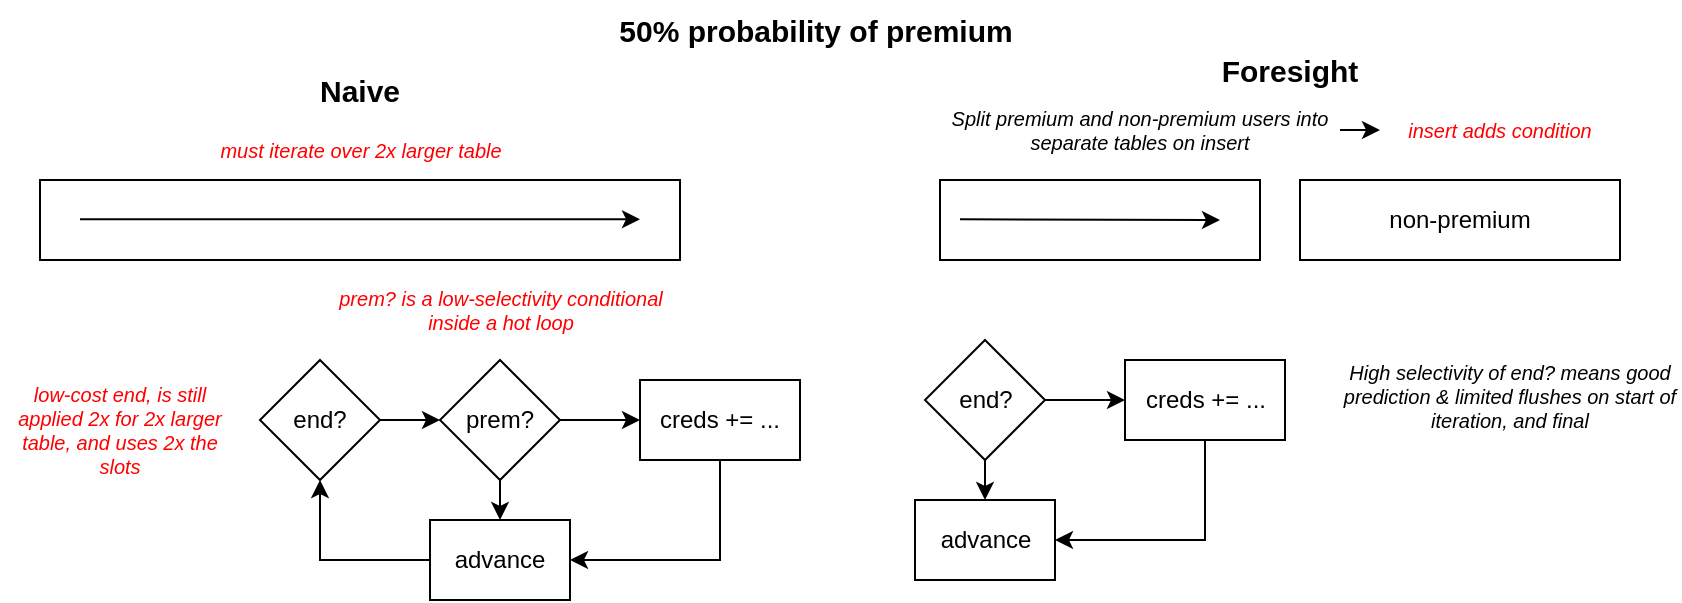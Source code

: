 <mxfile>
    <diagram id="r_-68nzpYaySq9d4Rbtk" name="Page-1">
        <mxGraphModel dx="708" dy="1256" grid="1" gridSize="10" guides="1" tooltips="1" connect="1" arrows="1" fold="1" page="1" pageScale="1" pageWidth="850" pageHeight="1100" math="0" shadow="0">
            <root>
                <mxCell id="0"/>
                <mxCell id="1" parent="0"/>
                <mxCell id="2" value="" style="rounded=0;whiteSpace=wrap;html=1;" vertex="1" parent="1">
                    <mxGeometry x="30" y="100" width="320" height="40" as="geometry"/>
                </mxCell>
                <mxCell id="3" value="non-premium" style="rounded=0;whiteSpace=wrap;html=1;" vertex="1" parent="1">
                    <mxGeometry x="660" y="100" width="160" height="40" as="geometry"/>
                </mxCell>
                <mxCell id="4" value="" style="rounded=0;whiteSpace=wrap;html=1;" vertex="1" parent="1">
                    <mxGeometry x="480" y="100" width="160" height="40" as="geometry"/>
                </mxCell>
                <mxCell id="10" style="edgeStyle=none;html=1;exitX=1;exitY=0.5;exitDx=0;exitDy=0;exitPerimeter=0;entryX=0;entryY=0.5;entryDx=0;entryDy=0;" edge="1" parent="1" source="7" target="8">
                    <mxGeometry relative="1" as="geometry"/>
                </mxCell>
                <mxCell id="12" style="edgeStyle=none;html=1;exitX=0.5;exitY=1;exitDx=0;exitDy=0;exitPerimeter=0;entryX=0.5;entryY=0;entryDx=0;entryDy=0;" edge="1" parent="1" source="7" target="11">
                    <mxGeometry relative="1" as="geometry"/>
                </mxCell>
                <mxCell id="7" value="prem?" style="strokeWidth=1;html=1;shape=mxgraph.flowchart.decision;whiteSpace=wrap;" vertex="1" parent="1">
                    <mxGeometry x="230" y="190" width="60" height="60" as="geometry"/>
                </mxCell>
                <mxCell id="14" style="edgeStyle=orthogonalEdgeStyle;rounded=0;html=1;exitX=0.5;exitY=1;exitDx=0;exitDy=0;entryX=1;entryY=0.5;entryDx=0;entryDy=0;" edge="1" parent="1" source="8" target="11">
                    <mxGeometry relative="1" as="geometry"/>
                </mxCell>
                <mxCell id="8" value="creds += ..." style="rounded=0;whiteSpace=wrap;html=1;strokeWidth=1;" vertex="1" parent="1">
                    <mxGeometry x="330" y="200" width="80" height="40" as="geometry"/>
                </mxCell>
                <mxCell id="20" style="edgeStyle=orthogonalEdgeStyle;rounded=0;html=1;exitX=0;exitY=0.5;exitDx=0;exitDy=0;entryX=0.5;entryY=1;entryDx=0;entryDy=0;entryPerimeter=0;" edge="1" parent="1" source="11" target="18">
                    <mxGeometry relative="1" as="geometry"/>
                </mxCell>
                <mxCell id="11" value="advance" style="rounded=0;whiteSpace=wrap;html=1;strokeWidth=1;" vertex="1" parent="1">
                    <mxGeometry x="225" y="270" width="70" height="40" as="geometry"/>
                </mxCell>
                <mxCell id="19" style="edgeStyle=orthogonalEdgeStyle;rounded=0;html=1;exitX=1;exitY=0.5;exitDx=0;exitDy=0;exitPerimeter=0;entryX=0;entryY=0.5;entryDx=0;entryDy=0;entryPerimeter=0;" edge="1" parent="1" source="18" target="7">
                    <mxGeometry relative="1" as="geometry"/>
                </mxCell>
                <mxCell id="18" value="end?" style="strokeWidth=1;html=1;shape=mxgraph.flowchart.decision;whiteSpace=wrap;" vertex="1" parent="1">
                    <mxGeometry x="140" y="190" width="60" height="60" as="geometry"/>
                </mxCell>
                <mxCell id="21" style="edgeStyle=none;html=1;exitX=1;exitY=0.5;exitDx=0;exitDy=0;exitPerimeter=0;entryX=0;entryY=0.5;entryDx=0;entryDy=0;" edge="1" parent="1" source="23" target="25">
                    <mxGeometry relative="1" as="geometry"/>
                </mxCell>
                <mxCell id="22" style="edgeStyle=none;html=1;exitX=0.5;exitY=1;exitDx=0;exitDy=0;exitPerimeter=0;entryX=0.5;entryY=0;entryDx=0;entryDy=0;" edge="1" parent="1" source="23" target="27">
                    <mxGeometry relative="1" as="geometry"/>
                </mxCell>
                <mxCell id="23" value="end?" style="strokeWidth=1;html=1;shape=mxgraph.flowchart.decision;whiteSpace=wrap;" vertex="1" parent="1">
                    <mxGeometry x="472.5" y="180" width="60" height="60" as="geometry"/>
                </mxCell>
                <mxCell id="24" style="edgeStyle=orthogonalEdgeStyle;rounded=0;html=1;exitX=0.5;exitY=1;exitDx=0;exitDy=0;entryX=1;entryY=0.5;entryDx=0;entryDy=0;" edge="1" parent="1" source="25" target="27">
                    <mxGeometry relative="1" as="geometry"/>
                </mxCell>
                <mxCell id="25" value="creds += ..." style="rounded=0;whiteSpace=wrap;html=1;strokeWidth=1;" vertex="1" parent="1">
                    <mxGeometry x="572.5" y="190" width="80" height="40" as="geometry"/>
                </mxCell>
                <mxCell id="27" value="advance" style="rounded=0;whiteSpace=wrap;html=1;strokeWidth=1;" vertex="1" parent="1">
                    <mxGeometry x="467.5" y="260" width="70" height="40" as="geometry"/>
                </mxCell>
                <mxCell id="34" style="edgeStyle=orthogonalEdgeStyle;rounded=0;html=1;exitX=1;exitY=0.5;exitDx=0;exitDy=0;entryX=0;entryY=0.5;entryDx=0;entryDy=0;" edge="1" parent="1" source="30" target="33">
                    <mxGeometry relative="1" as="geometry"/>
                </mxCell>
                <mxCell id="30" value="Split premium and non-premium users into separate tables on insert" style="text;html=1;strokeColor=none;fillColor=none;align=center;verticalAlign=middle;whiteSpace=wrap;rounded=0;strokeWidth=1;fontStyle=2;fontSize=10;" vertex="1" parent="1">
                    <mxGeometry x="480" y="60" width="200" height="30" as="geometry"/>
                </mxCell>
                <mxCell id="31" value="" style="endArrow=classic;html=1;rounded=0;" edge="1" parent="1">
                    <mxGeometry width="50" height="50" relative="1" as="geometry">
                        <mxPoint x="50" y="119.66" as="sourcePoint"/>
                        <mxPoint x="330" y="119.66" as="targetPoint"/>
                    </mxGeometry>
                </mxCell>
                <mxCell id="32" value="" style="endArrow=classic;html=1;rounded=0;" edge="1" parent="1">
                    <mxGeometry width="50" height="50" relative="1" as="geometry">
                        <mxPoint x="490" y="119.66" as="sourcePoint"/>
                        <mxPoint x="620" y="120" as="targetPoint"/>
                    </mxGeometry>
                </mxCell>
                <mxCell id="33" value="insert adds condition" style="text;html=1;strokeColor=none;fillColor=none;align=center;verticalAlign=middle;whiteSpace=wrap;rounded=0;strokeWidth=1;fontStyle=2;fontSize=10;fontColor=#FF0000;" vertex="1" parent="1">
                    <mxGeometry x="700" y="60" width="120" height="30" as="geometry"/>
                </mxCell>
                <mxCell id="35" value="High selectivity of end? means good prediction &amp;amp; limited flushes on start of iteration, and final" style="text;html=1;strokeColor=none;fillColor=none;align=center;verticalAlign=middle;whiteSpace=wrap;rounded=0;strokeWidth=1;fontStyle=2;fontSize=10;" vertex="1" parent="1">
                    <mxGeometry x="680" y="195" width="170" height="25" as="geometry"/>
                </mxCell>
                <mxCell id="36" value="prem? is a low-selectivity conditional inside a hot loop" style="text;html=1;strokeColor=none;fillColor=none;align=center;verticalAlign=middle;whiteSpace=wrap;rounded=0;strokeWidth=1;fontStyle=2;fontSize=10;fontColor=#FF0000;" vertex="1" parent="1">
                    <mxGeometry x="172.5" y="150" width="175" height="30" as="geometry"/>
                </mxCell>
                <mxCell id="37" value="must iterate over 2x larger table" style="text;html=1;strokeColor=none;fillColor=none;align=center;verticalAlign=middle;whiteSpace=wrap;rounded=0;strokeWidth=1;fontStyle=2;fontSize=10;fontColor=#FF0000;" vertex="1" parent="1">
                    <mxGeometry x="87.5" y="70" width="205" height="30" as="geometry"/>
                </mxCell>
                <mxCell id="39" value="50% probability of premium" style="text;html=1;strokeColor=none;fillColor=none;align=center;verticalAlign=middle;whiteSpace=wrap;rounded=0;strokeWidth=1;fontStyle=1;fontSize=15;" vertex="1" parent="1">
                    <mxGeometry x="292.5" y="10" width="250" height="30" as="geometry"/>
                </mxCell>
                <mxCell id="40" value="low-cost end, is still applied 2x for 2x larger table, and uses 2x the slots" style="text;html=1;strokeColor=none;fillColor=none;align=center;verticalAlign=middle;whiteSpace=wrap;rounded=0;strokeWidth=1;fontStyle=2;fontSize=10;fontColor=#FF0000;" vertex="1" parent="1">
                    <mxGeometry x="10" y="210" width="120" height="30" as="geometry"/>
                </mxCell>
                <mxCell id="41" value="Foresight" style="text;html=1;strokeColor=none;fillColor=none;align=center;verticalAlign=middle;whiteSpace=wrap;rounded=0;strokeWidth=1;fontStyle=1;fontSize=15;" vertex="1" parent="1">
                    <mxGeometry x="530" y="30" width="250" height="30" as="geometry"/>
                </mxCell>
                <mxCell id="42" value="Naive" style="text;html=1;strokeColor=none;fillColor=none;align=center;verticalAlign=middle;whiteSpace=wrap;rounded=0;strokeWidth=1;fontStyle=1;fontSize=15;" vertex="1" parent="1">
                    <mxGeometry x="65" y="40" width="250" height="30" as="geometry"/>
                </mxCell>
            </root>
        </mxGraphModel>
    </diagram>
</mxfile>